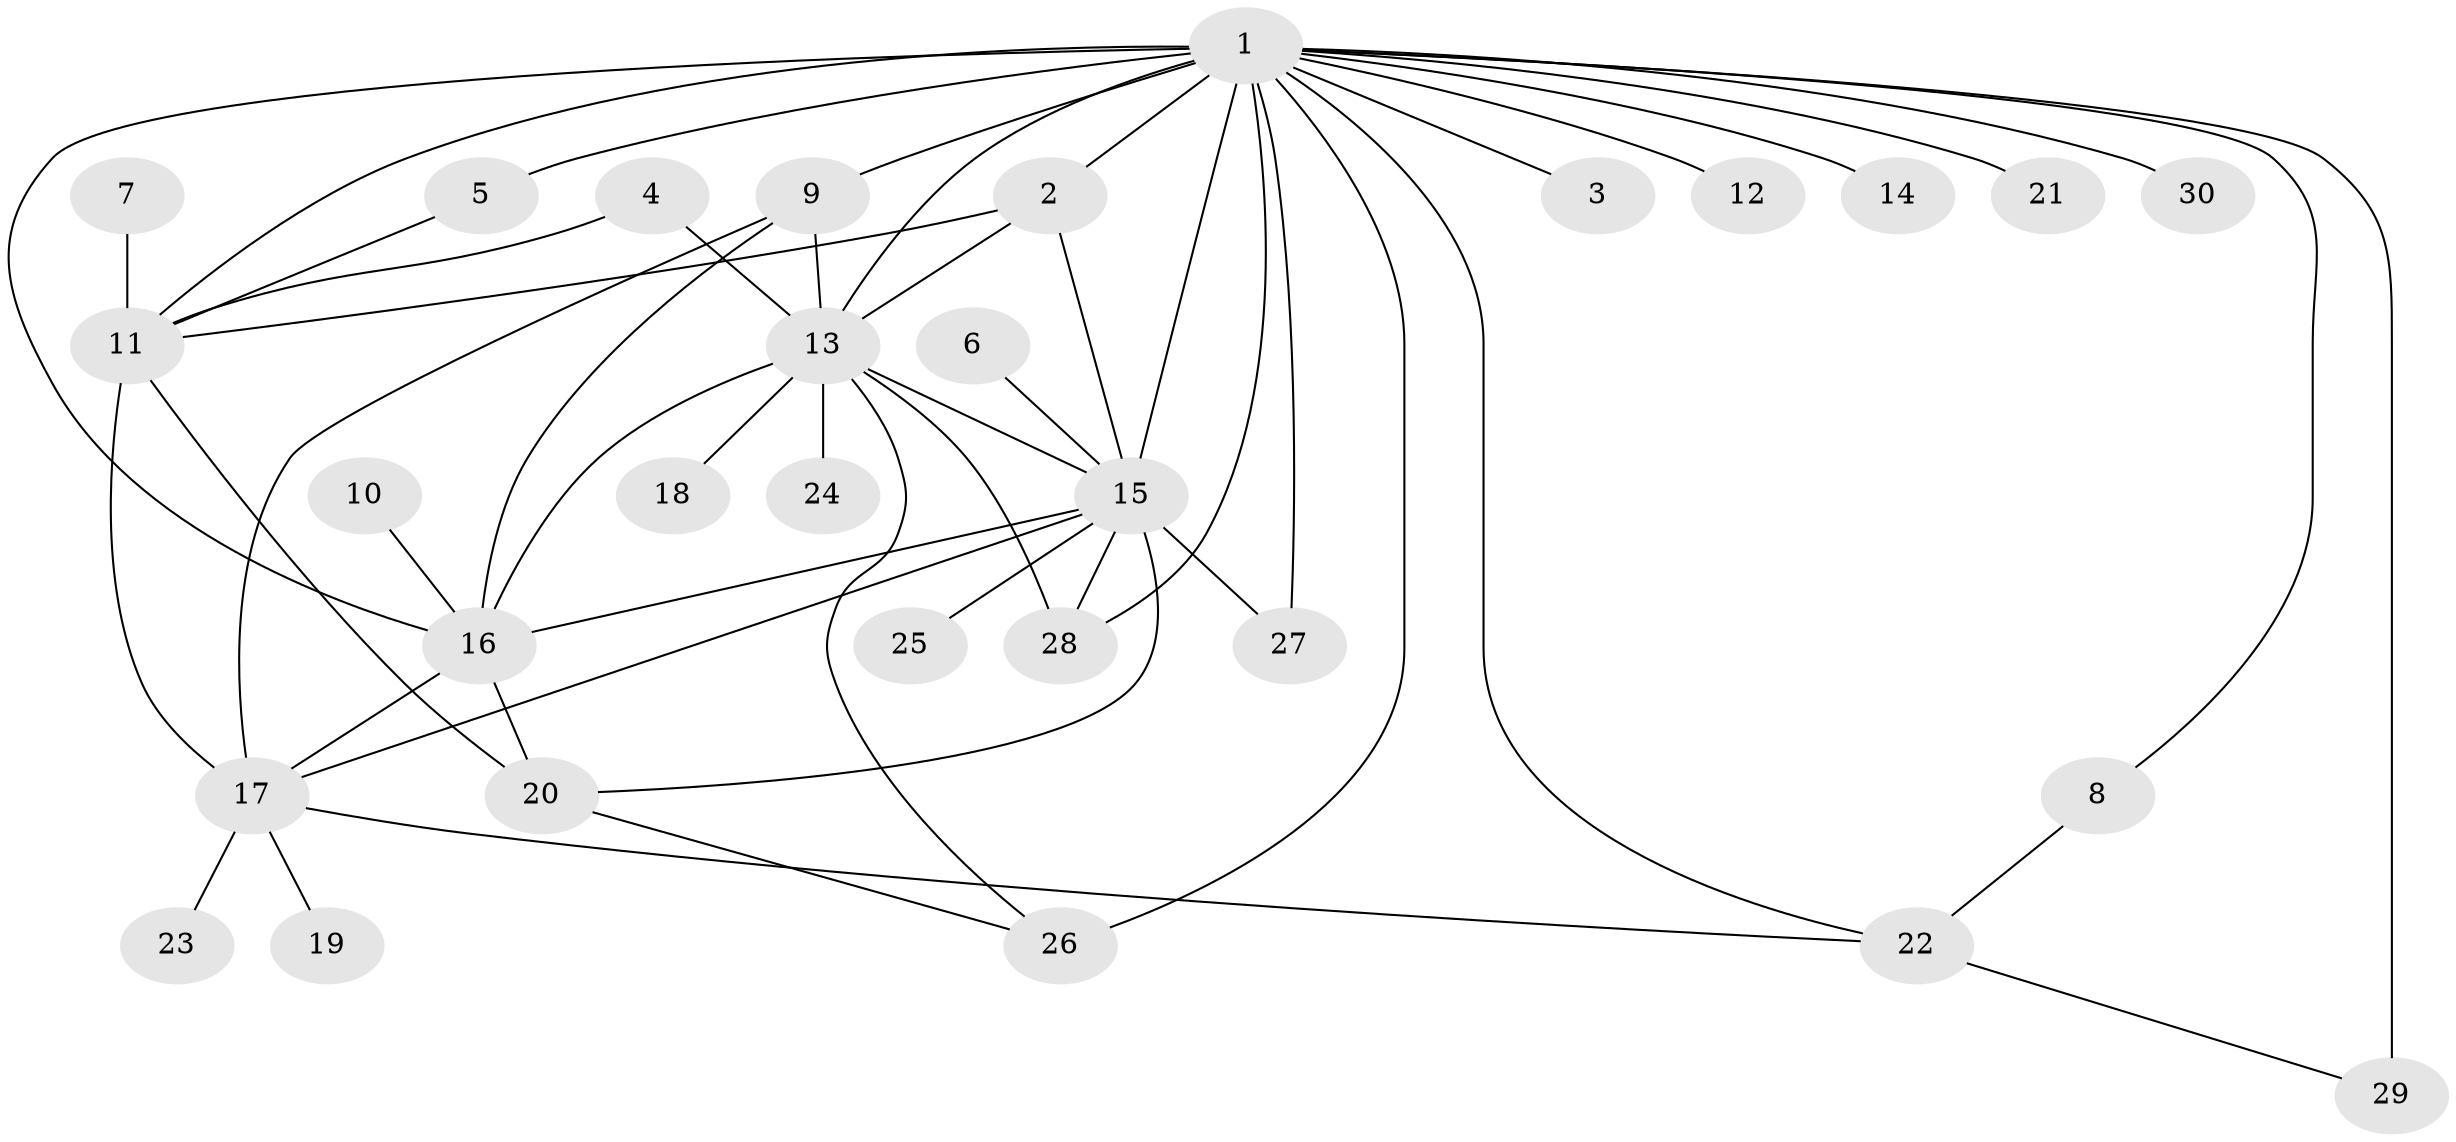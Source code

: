 // original degree distribution, {16: 0.016129032258064516, 15: 0.016129032258064516, 9: 0.03225806451612903, 1: 0.3709677419354839, 4: 0.0967741935483871, 3: 0.0967741935483871, 5: 0.04838709677419355, 6: 0.03225806451612903, 2: 0.25806451612903225, 10: 0.016129032258064516, 7: 0.016129032258064516}
// Generated by graph-tools (version 1.1) at 2025/26/03/09/25 03:26:04]
// undirected, 30 vertices, 52 edges
graph export_dot {
graph [start="1"]
  node [color=gray90,style=filled];
  1;
  2;
  3;
  4;
  5;
  6;
  7;
  8;
  9;
  10;
  11;
  12;
  13;
  14;
  15;
  16;
  17;
  18;
  19;
  20;
  21;
  22;
  23;
  24;
  25;
  26;
  27;
  28;
  29;
  30;
  1 -- 2 [weight=1.0];
  1 -- 3 [weight=1.0];
  1 -- 5 [weight=1.0];
  1 -- 8 [weight=1.0];
  1 -- 9 [weight=2.0];
  1 -- 11 [weight=2.0];
  1 -- 12 [weight=1.0];
  1 -- 13 [weight=1.0];
  1 -- 14 [weight=1.0];
  1 -- 15 [weight=3.0];
  1 -- 16 [weight=1.0];
  1 -- 21 [weight=1.0];
  1 -- 22 [weight=1.0];
  1 -- 26 [weight=2.0];
  1 -- 27 [weight=1.0];
  1 -- 28 [weight=2.0];
  1 -- 29 [weight=2.0];
  1 -- 30 [weight=1.0];
  2 -- 11 [weight=1.0];
  2 -- 13 [weight=1.0];
  2 -- 15 [weight=1.0];
  4 -- 11 [weight=1.0];
  4 -- 13 [weight=1.0];
  5 -- 11 [weight=1.0];
  6 -- 15 [weight=1.0];
  7 -- 11 [weight=1.0];
  8 -- 22 [weight=1.0];
  9 -- 13 [weight=1.0];
  9 -- 16 [weight=1.0];
  9 -- 17 [weight=2.0];
  10 -- 16 [weight=1.0];
  11 -- 17 [weight=1.0];
  11 -- 20 [weight=1.0];
  13 -- 15 [weight=1.0];
  13 -- 16 [weight=1.0];
  13 -- 18 [weight=1.0];
  13 -- 24 [weight=1.0];
  13 -- 26 [weight=1.0];
  13 -- 28 [weight=1.0];
  15 -- 16 [weight=1.0];
  15 -- 17 [weight=1.0];
  15 -- 20 [weight=1.0];
  15 -- 25 [weight=1.0];
  15 -- 27 [weight=1.0];
  15 -- 28 [weight=1.0];
  16 -- 17 [weight=1.0];
  16 -- 20 [weight=1.0];
  17 -- 19 [weight=1.0];
  17 -- 22 [weight=1.0];
  17 -- 23 [weight=1.0];
  20 -- 26 [weight=1.0];
  22 -- 29 [weight=1.0];
}
